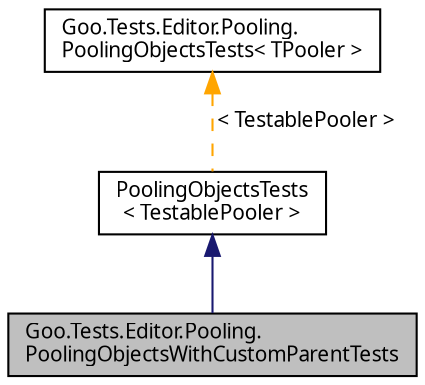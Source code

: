 digraph "Goo.Tests.Editor.Pooling.PoolingObjectsWithCustomParentTests"
{
 // LATEX_PDF_SIZE
  edge [fontname="Calibrii",fontsize="10",labelfontname="Calibrii",labelfontsize="10"];
  node [fontname="Calibrii",fontsize="10",shape=record];
  Node1 [label="Goo.Tests.Editor.Pooling.\lPoolingObjectsWithCustomParentTests",height=0.2,width=0.4,color="black", fillcolor="grey75", style="filled", fontcolor="black",tooltip=" "];
  Node2 -> Node1 [dir="back",color="midnightblue",fontsize="10",style="solid",fontname="Calibrii"];
  Node2 [label="PoolingObjectsTests\l\< TestablePooler \>",height=0.2,width=0.4,color="black", fillcolor="white", style="filled",URL="$d5/d81/classGoo_1_1Tests_1_1Editor_1_1Pooling_1_1PoolingObjectsTests.html",tooltip=" "];
  Node3 -> Node2 [dir="back",color="orange",fontsize="10",style="dashed",label=" \< TestablePooler \>" ,fontname="Calibrii"];
  Node3 [label="Goo.Tests.Editor.Pooling.\lPoolingObjectsTests\< TPooler \>",height=0.2,width=0.4,color="black", fillcolor="white", style="filled",URL="$d5/d81/classGoo_1_1Tests_1_1Editor_1_1Pooling_1_1PoolingObjectsTests.html",tooltip=" "];
}
